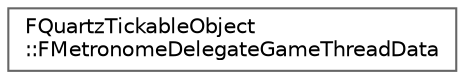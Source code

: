 digraph "Graphical Class Hierarchy"
{
 // INTERACTIVE_SVG=YES
 // LATEX_PDF_SIZE
  bgcolor="transparent";
  edge [fontname=Helvetica,fontsize=10,labelfontname=Helvetica,labelfontsize=10];
  node [fontname=Helvetica,fontsize=10,shape=box,height=0.2,width=0.4];
  rankdir="LR";
  Node0 [id="Node000000",label="FQuartzTickableObject\l::FMetronomeDelegateGameThreadData",height=0.2,width=0.4,color="grey40", fillcolor="white", style="filled",URL="$d6/d0e/structFQuartzTickableObject_1_1FMetronomeDelegateGameThreadData.html",tooltip=" "];
}
